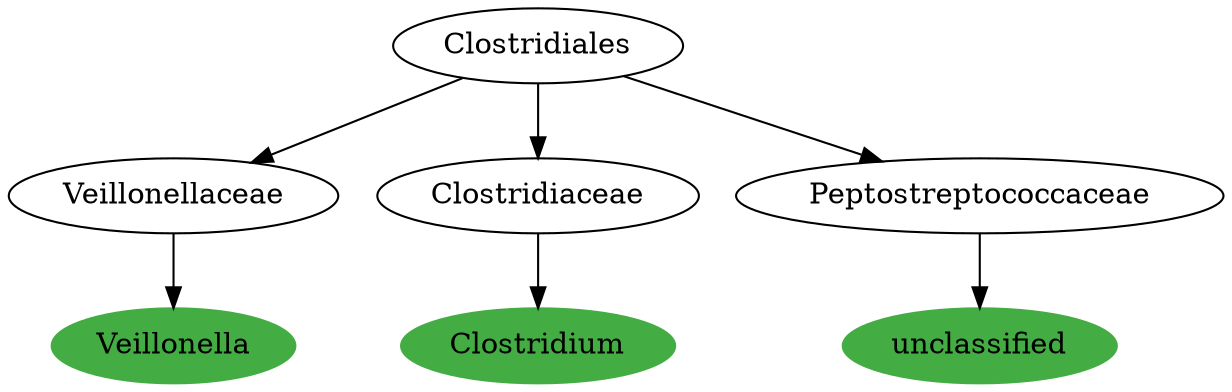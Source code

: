 digraph G { 
	VeillonellaceaeVeillonella [label="Veillonella", color="#43AC43", style=filled];
	ClostridialesVeillonellaceae [label="Veillonellaceae"];
	VeillonellaceaeVeillonella [label="Veillonella"];
	ClostridialesVeillonellaceae -> VeillonellaceaeVeillonella;
	ClostridiaClostridiales [label="Clostridiales"];
	ClostridialesVeillonellaceae [label="Veillonellaceae"];
	ClostridiaClostridiales -> ClostridialesVeillonellaceae;
	ClostridiaceaeClostridium [label="Clostridium", color="#43AC43", style=filled];
	ClostridialesClostridiaceae [label="Clostridiaceae"];
	ClostridiaceaeClostridium [label="Clostridium"];
	ClostridialesClostridiaceae -> ClostridiaceaeClostridium;
	ClostridiaClostridiales [label="Clostridiales"];
	ClostridialesClostridiaceae [label="Clostridiaceae"];
	ClostridiaClostridiales -> ClostridialesClostridiaceae;
	Peptostreptococcaceaeunclassified [label="unclassified", color="#43AC43", style=filled];
	ClostridialesPeptostreptococcaceae [label="Peptostreptococcaceae"];
	Peptostreptococcaceaeunclassified [label="unclassified"];
	ClostridialesPeptostreptococcaceae -> Peptostreptococcaceaeunclassified;
	ClostridiaClostridiales [label="Clostridiales"];
	ClostridialesPeptostreptococcaceae [label="Peptostreptococcaceae"];
	ClostridiaClostridiales -> ClostridialesPeptostreptococcaceae;

 }